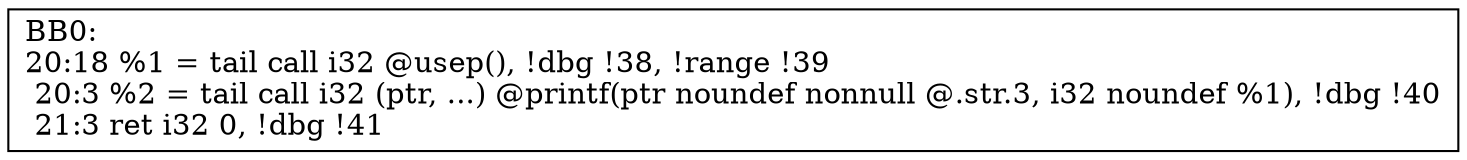 digraph "CFG for'main' function" {
	BB0 [shape=record, label="{BB0:\l20:18   %1 = tail call i32 @usep(), !dbg !38, !range !39\l 20:3   %2 = tail call i32 (ptr, ...) @printf(ptr noundef nonnull @.str.3, i32 noundef %1), !dbg !40\l 21:3   ret i32 0, !dbg !41\l }"];
}
